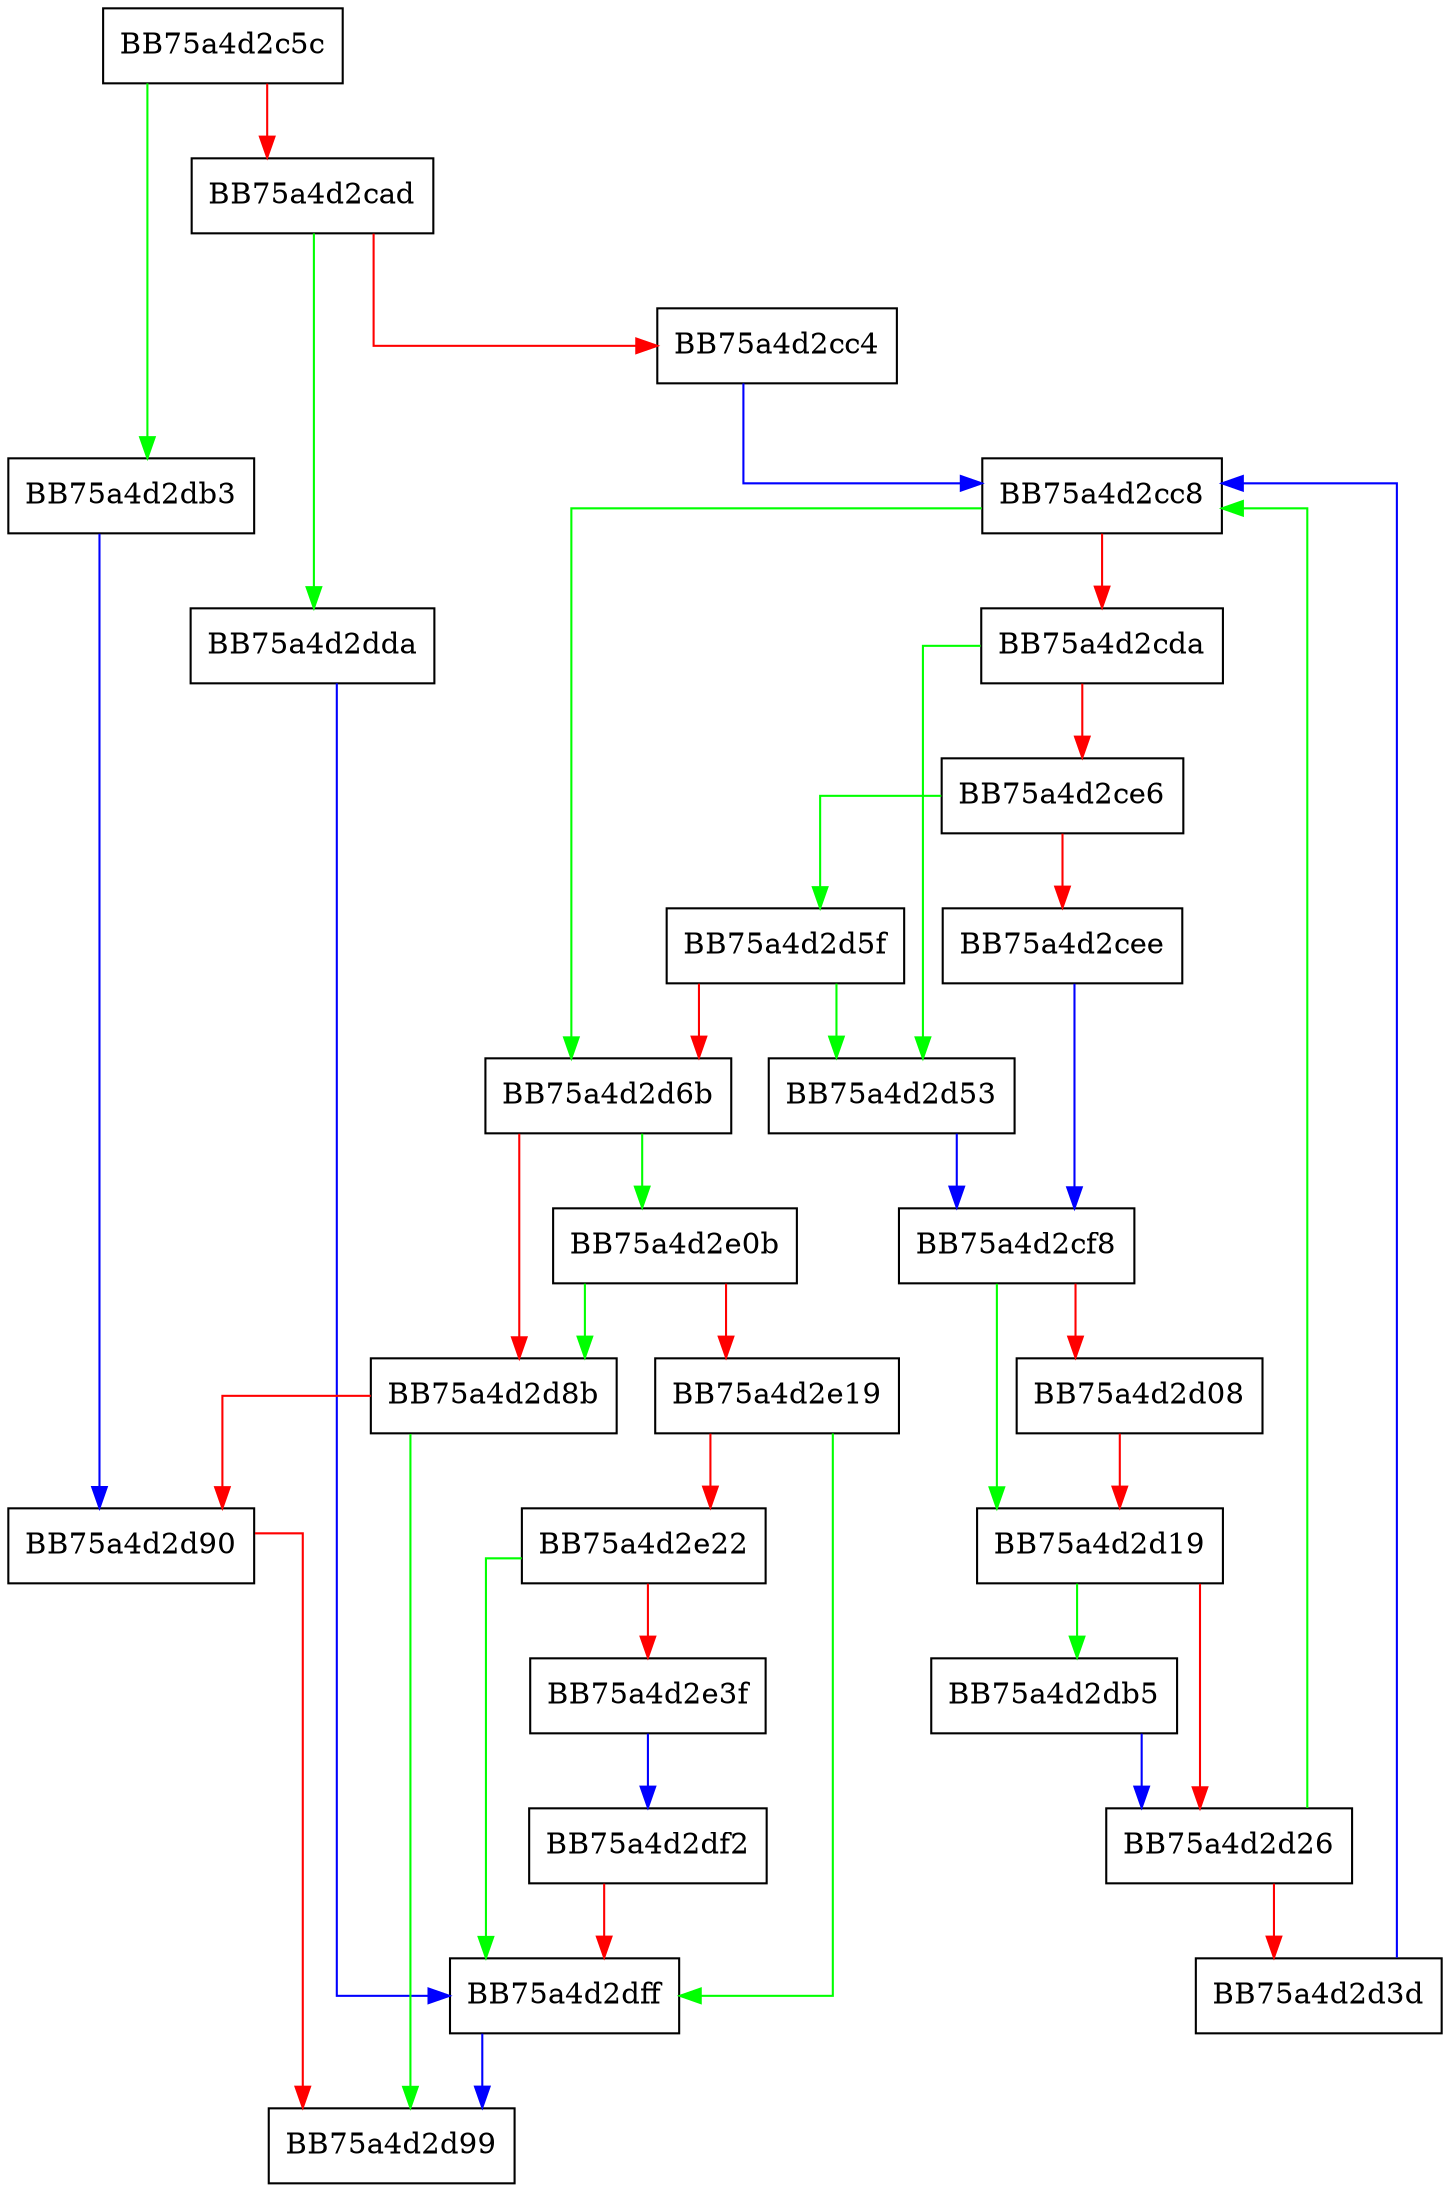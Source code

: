 digraph AsyncDequeue {
  node [shape="box"];
  graph [splines=ortho];
  BB75a4d2c5c -> BB75a4d2db3 [color="green"];
  BB75a4d2c5c -> BB75a4d2cad [color="red"];
  BB75a4d2cad -> BB75a4d2dda [color="green"];
  BB75a4d2cad -> BB75a4d2cc4 [color="red"];
  BB75a4d2cc4 -> BB75a4d2cc8 [color="blue"];
  BB75a4d2cc8 -> BB75a4d2d6b [color="green"];
  BB75a4d2cc8 -> BB75a4d2cda [color="red"];
  BB75a4d2cda -> BB75a4d2d53 [color="green"];
  BB75a4d2cda -> BB75a4d2ce6 [color="red"];
  BB75a4d2ce6 -> BB75a4d2d5f [color="green"];
  BB75a4d2ce6 -> BB75a4d2cee [color="red"];
  BB75a4d2cee -> BB75a4d2cf8 [color="blue"];
  BB75a4d2cf8 -> BB75a4d2d19 [color="green"];
  BB75a4d2cf8 -> BB75a4d2d08 [color="red"];
  BB75a4d2d08 -> BB75a4d2d19 [color="red"];
  BB75a4d2d19 -> BB75a4d2db5 [color="green"];
  BB75a4d2d19 -> BB75a4d2d26 [color="red"];
  BB75a4d2d26 -> BB75a4d2cc8 [color="green"];
  BB75a4d2d26 -> BB75a4d2d3d [color="red"];
  BB75a4d2d3d -> BB75a4d2cc8 [color="blue"];
  BB75a4d2d53 -> BB75a4d2cf8 [color="blue"];
  BB75a4d2d5f -> BB75a4d2d53 [color="green"];
  BB75a4d2d5f -> BB75a4d2d6b [color="red"];
  BB75a4d2d6b -> BB75a4d2e0b [color="green"];
  BB75a4d2d6b -> BB75a4d2d8b [color="red"];
  BB75a4d2d8b -> BB75a4d2d99 [color="green"];
  BB75a4d2d8b -> BB75a4d2d90 [color="red"];
  BB75a4d2d90 -> BB75a4d2d99 [color="red"];
  BB75a4d2db3 -> BB75a4d2d90 [color="blue"];
  BB75a4d2db5 -> BB75a4d2d26 [color="blue"];
  BB75a4d2dda -> BB75a4d2dff [color="blue"];
  BB75a4d2df2 -> BB75a4d2dff [color="red"];
  BB75a4d2dff -> BB75a4d2d99 [color="blue"];
  BB75a4d2e0b -> BB75a4d2d8b [color="green"];
  BB75a4d2e0b -> BB75a4d2e19 [color="red"];
  BB75a4d2e19 -> BB75a4d2dff [color="green"];
  BB75a4d2e19 -> BB75a4d2e22 [color="red"];
  BB75a4d2e22 -> BB75a4d2dff [color="green"];
  BB75a4d2e22 -> BB75a4d2e3f [color="red"];
  BB75a4d2e3f -> BB75a4d2df2 [color="blue"];
}